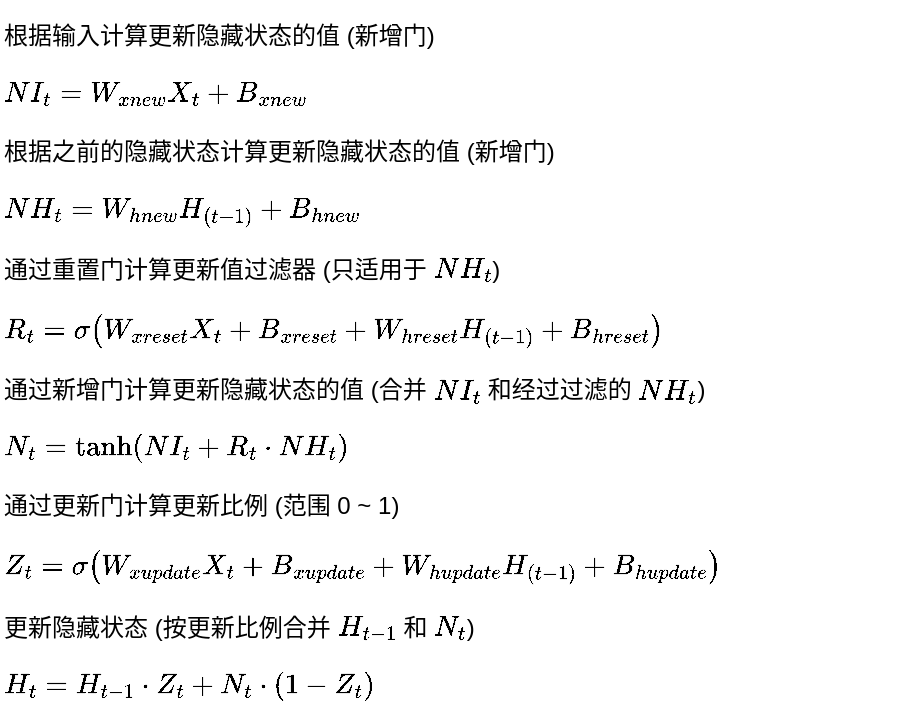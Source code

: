 <mxfile version="12.9.3" type="device"><diagram id="MmmMkkpynG82I1P9pdBZ" name="Page-1"><mxGraphModel dx="946" dy="604" grid="1" gridSize="10" guides="1" tooltips="1" connect="1" arrows="1" fold="1" page="1" pageScale="1" pageWidth="850" pageHeight="1100" math="1" shadow="0"><root><mxCell id="0"/><mxCell id="1" parent="0"/><mxCell id="gNQIITbPrXsLvdwLIzrG-1" value="根据输入计算更新隐藏状态的值 (新增门)&lt;br&gt;&lt;br&gt;`NI_t = W_(x n e w) X_t + B_(x n e w)`&lt;br&gt;&lt;br&gt;根据之前的隐藏状态计算更新隐藏状态的值 (新增门)&lt;br&gt;&lt;br&gt;`NH_t = W_(h n e w) H_((t-1)) + B_(h n e w)`&lt;br&gt;&lt;br&gt;通过重置门计算更新值过滤器 (只适用于 `NH_t`)&lt;br&gt;&lt;br&gt;`R_t = sigma(W_(x r e s e t) X_t + B_(x r e s e t) + W_(h r e s e t) H_((t-1)) + B_(h r e s e t))`&lt;br&gt;&lt;br&gt;通过新增门计算更新隐藏状态的值 (合并 `NI_t` 和经过过滤的 `NH_t`)&lt;br&gt;&lt;br&gt;`N_t = tanh(NI_t + R_t * NH_t)`&lt;br&gt;&lt;br&gt;通过更新门计算更新比例 (范围 0 ~ 1)&lt;br&gt;&lt;br&gt;`Z_t = sigma(W_(x u p d a t e) X_t + B_(x u p d a t e) + W_(h u p d a t e) H_((t-1)) + B_(h u p d a t e))`&lt;br&gt;&lt;br&gt;更新隐藏状态 (按更新比例合并 `H_(t-1)` 和 `N_t`)&lt;br&gt;&lt;br&gt;`H_t = H_(t-1) * Z_t + N_t * (1 - Z_t)`" style="text;html=1;strokeColor=none;fillColor=none;align=left;verticalAlign=middle;whiteSpace=wrap;rounded=0;" vertex="1" parent="1"><mxGeometry x="105" y="130" width="455" height="360" as="geometry"/></mxCell></root></mxGraphModel></diagram></mxfile>

